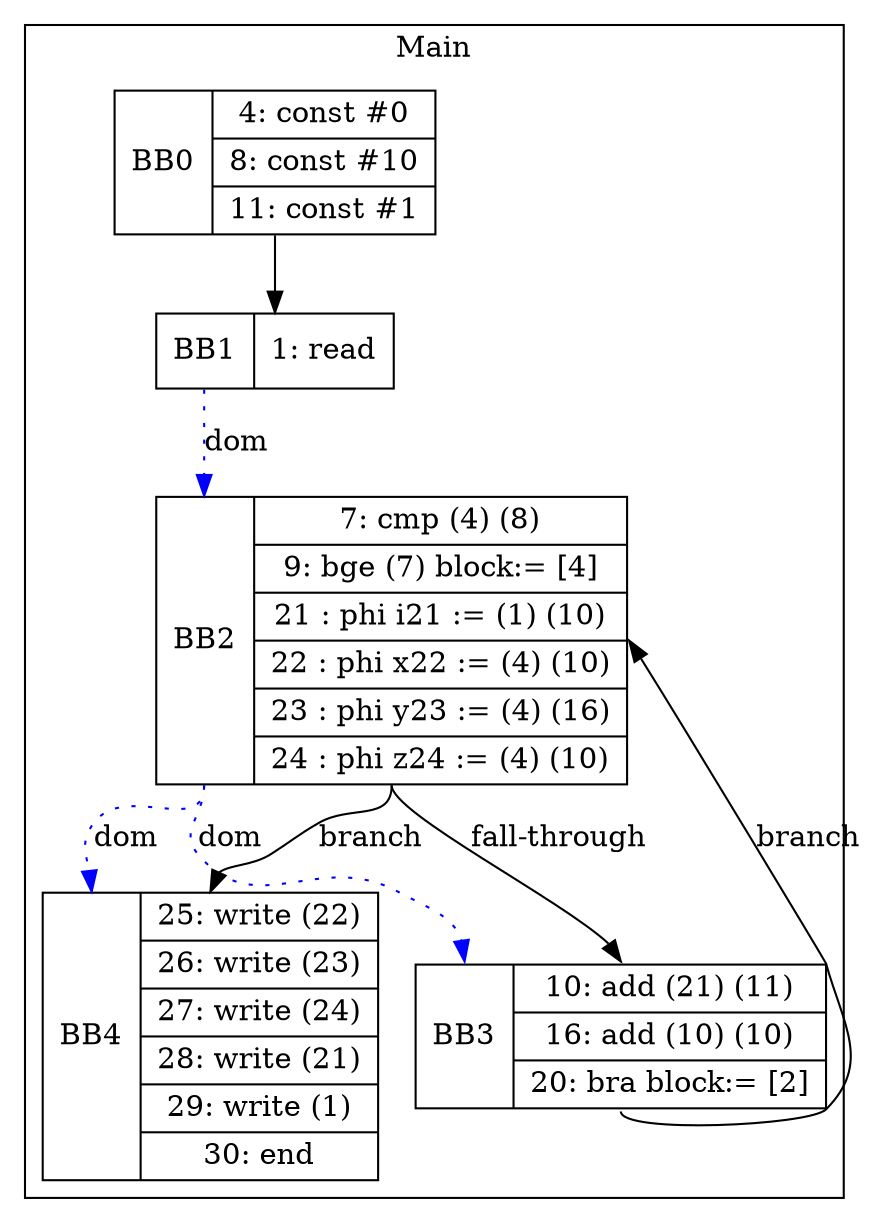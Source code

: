digraph G {
node [shape=record];
subgraph cluster_main{
label = "Main";
BB0 [shape=record, label="<b>BB0|{4: const #0|8: const #10|11: const #1}"];
BB1 [shape=record, label="<b>BB1|{1: read}"];
BB2 [shape=record, label="<b>BB2|{7: cmp (4) (8)|9: bge (7) block:= [4]|21 : phi i21 := (1) (10)|22 : phi x22 := (4) (10)|23 : phi y23 := (4) (16)|24 : phi z24 := (4) (10)}"];
BB3 [shape=record, label="<b>BB3|{10: add (21) (11)|16: add (10) (10)|20: bra block:= [2]}"];
BB4 [shape=record, label="<b>BB4|{25: write (22)|26: write (23)|27: write (24)|28: write (21)|29: write (1)|30: end}"];
}
BB0:s -> BB1:n ;
BB2:b -> BB3:b [color=blue, style=dotted, label="dom"];
BB2:b -> BB4:b [color=blue, style=dotted, label="dom"];
BB1:b -> BB2:b [color=blue, style=dotted, label="dom"];
BB2:s -> BB4:n [label="branch"];
BB3:s -> BB2:e [label="branch"];
BB2:s -> BB3:n [label="fall-through"];
}
